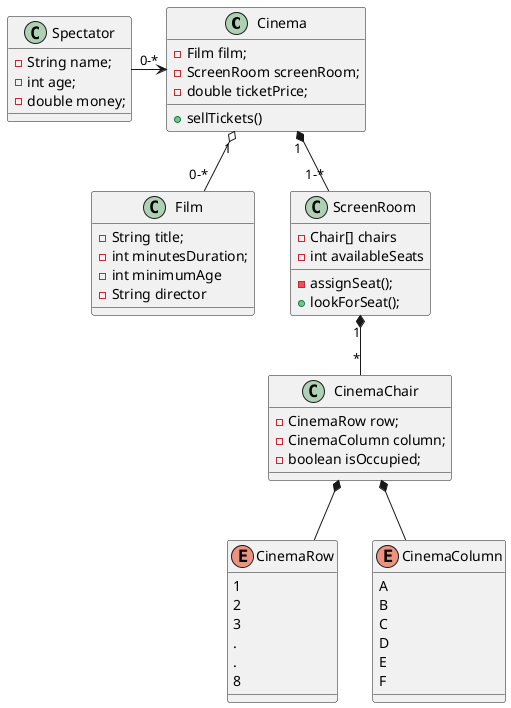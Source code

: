 @startuml
'https://plantuml.com/class-diagram

class Cinema {
-Film film;
-ScreenRoom screenRoom;
-double ticketPrice;
+sellTickets()
}

class Film {
-String title;
-int minutesDuration;
-int minimumAge
-String director
}

class ScreenRoom {
-Chair[] chairs
-int availableSeats
-assignSeat();
+lookForSeat();
}

class CinemaChair {
-CinemaRow row;
-CinemaColumn column;
-boolean isOccupied;
}

class Spectator {
-String name;
-int age;
-double money;
}

enum CinemaRow {
1
2
3
.
.
8
}

enum CinemaColumn {
A
B
C
D
E
F
}

Cinema "1" *-- "1-*" ScreenRoom
Cinema "1" o--"0-*" Film
Cinema <-left- "0-*" Spectator
ScreenRoom "1" *-- "*" CinemaChair
CinemaChair *-- CinemaColumn
CinemaChair *-- CinemaRow

@enduml